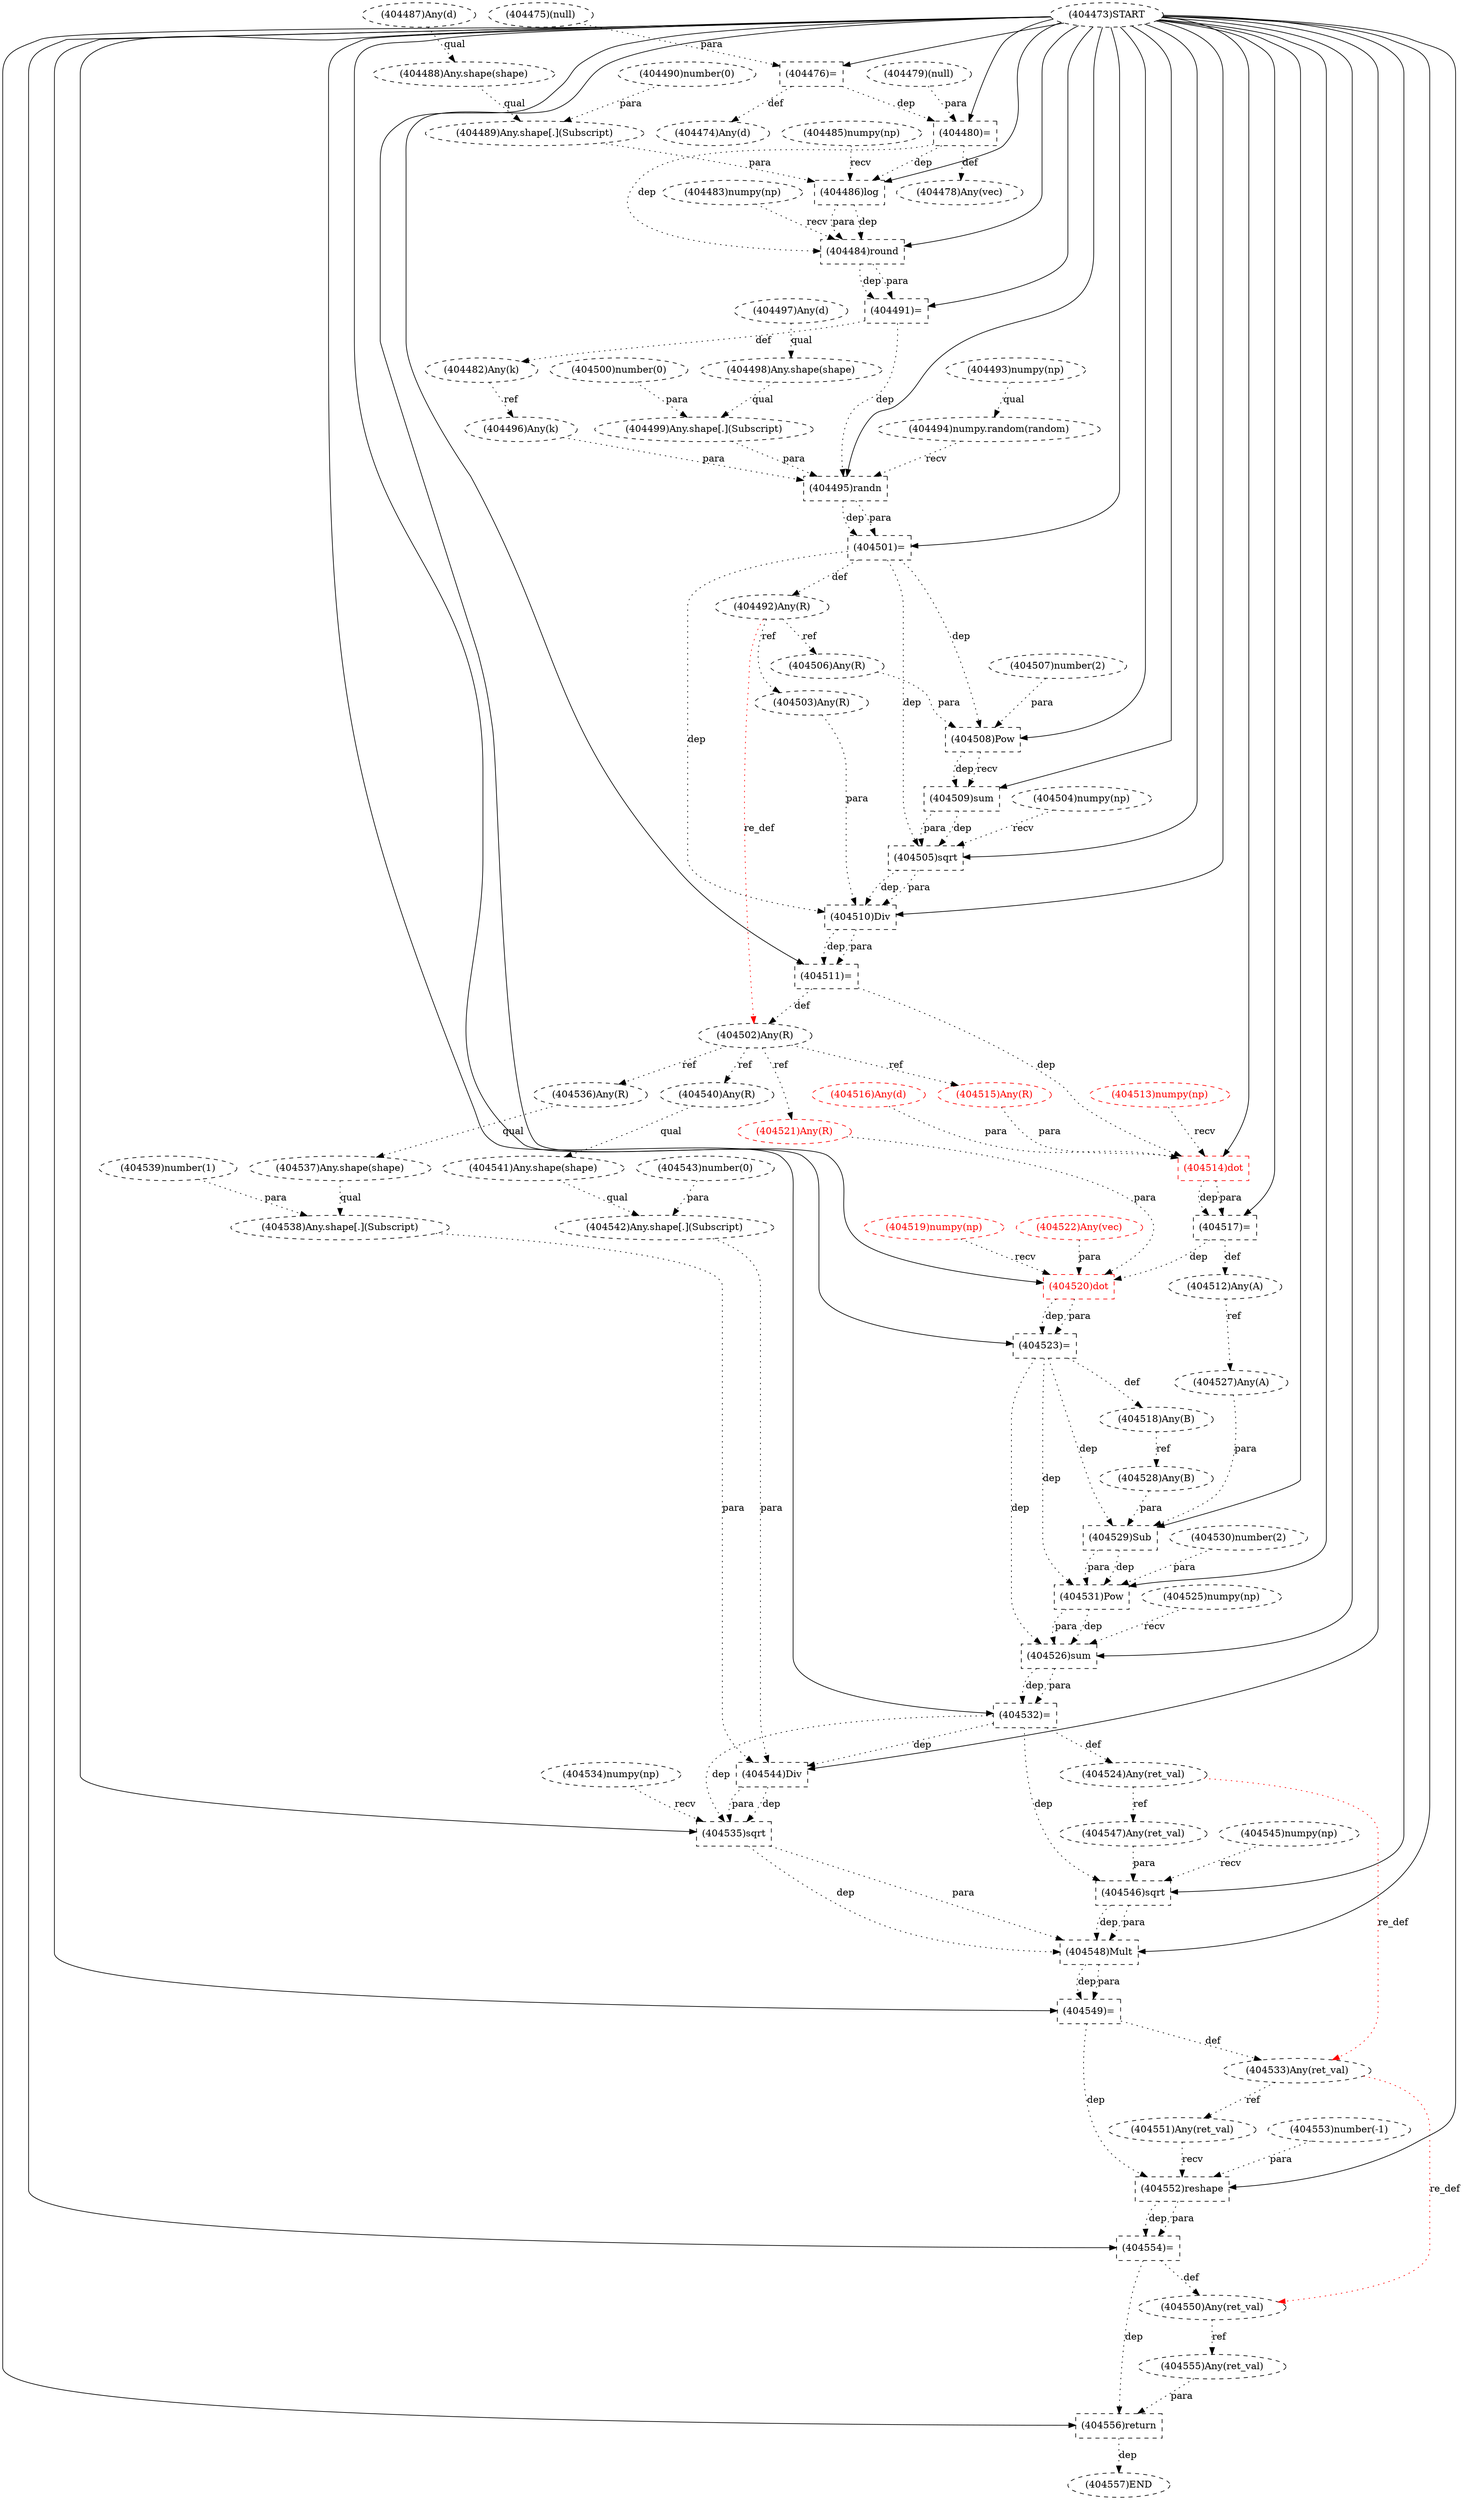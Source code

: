 digraph G {
1 [label="(404474)Any(d)" shape=ellipse style=dashed]
2 [label="(404493)numpy(np)" shape=ellipse style=dashed]
3 [label="(404535)sqrt" shape=box style=dashed]
4 [label="(404543)number(0)" shape=ellipse style=dashed]
5 [label="(404509)sum" shape=box style=dashed]
6 [label="(404523)=" shape=box style=dashed]
7 [label="(404530)number(2)" shape=ellipse style=dashed]
8 [label="(404502)Any(R)" shape=ellipse style=dashed]
9 [label="(404534)numpy(np)" shape=ellipse style=dashed]
10 [label="(404476)=" shape=box style=dashed]
11 [label="(404483)numpy(np)" shape=ellipse style=dashed]
12 [label="(404545)numpy(np)" shape=ellipse style=dashed]
13 [label="(404480)=" shape=box style=dashed]
14 [label="(404508)Pow" shape=box style=dashed]
15 [label="(404550)Any(ret_val)" shape=ellipse style=dashed]
16 [label="(404557)END" style=dashed]
17 [label="(404554)=" shape=box style=dashed]
18 [label="(404497)Any(d)" shape=ellipse style=dashed]
19 [label="(404533)Any(ret_val)" shape=ellipse style=dashed]
20 [label="(404503)Any(R)" shape=ellipse style=dashed]
21 [label="(404553)number(-1)" shape=ellipse style=dashed]
22 [label="(404511)=" shape=box style=dashed]
23 [label="(404501)=" shape=box style=dashed]
24 [label="(404551)Any(ret_val)" shape=ellipse style=dashed]
25 [label="(404537)Any.shape(shape)" shape=ellipse style=dashed]
26 [label="(404491)=" shape=box style=dashed]
27 [label="(404489)Any.shape[.](Subscript)" shape=ellipse style=dashed]
28 [label="(404492)Any(R)" shape=ellipse style=dashed]
29 [label="(404532)=" shape=box style=dashed]
30 [label="(404524)Any(ret_val)" shape=ellipse style=dashed]
31 [label="(404547)Any(ret_val)" shape=ellipse style=dashed]
32 [label="(404513)numpy(np)" shape=ellipse style=dashed color=red fontcolor=red]
33 [label="(404484)round" shape=box style=dashed]
34 [label="(404544)Div" shape=box style=dashed]
35 [label="(404486)log" shape=box style=dashed]
36 [label="(404496)Any(k)" shape=ellipse style=dashed]
37 [label="(404498)Any.shape(shape)" shape=ellipse style=dashed]
38 [label="(404526)sum" shape=box style=dashed]
39 [label="(404528)Any(B)" shape=ellipse style=dashed]
40 [label="(404507)number(2)" shape=ellipse style=dashed]
41 [label="(404487)Any(d)" shape=ellipse style=dashed]
42 [label="(404521)Any(R)" shape=ellipse style=dashed color=red fontcolor=red]
43 [label="(404488)Any.shape(shape)" shape=ellipse style=dashed]
44 [label="(404482)Any(k)" shape=ellipse style=dashed]
45 [label="(404495)randn" shape=box style=dashed]
46 [label="(404517)=" shape=box style=dashed]
47 [label="(404552)reshape" shape=box style=dashed]
48 [label="(404531)Pow" shape=box style=dashed]
49 [label="(404548)Mult" shape=box style=dashed]
50 [label="(404549)=" shape=box style=dashed]
51 [label="(404525)numpy(np)" shape=ellipse style=dashed]
52 [label="(404510)Div" shape=box style=dashed]
53 [label="(404536)Any(R)" shape=ellipse style=dashed]
54 [label="(404538)Any.shape[.](Subscript)" shape=ellipse style=dashed]
55 [label="(404520)dot" shape=box style=dashed color=red fontcolor=red]
56 [label="(404527)Any(A)" shape=ellipse style=dashed]
57 [label="(404541)Any.shape(shape)" shape=ellipse style=dashed]
58 [label="(404542)Any.shape[.](Subscript)" shape=ellipse style=dashed]
59 [label="(404518)Any(B)" shape=ellipse style=dashed]
60 [label="(404475)(null)" shape=ellipse style=dashed]
61 [label="(404478)Any(vec)" shape=ellipse style=dashed]
62 [label="(404546)sqrt" shape=box style=dashed]
63 [label="(404556)return" shape=box style=dashed]
64 [label="(404529)Sub" shape=box style=dashed]
65 [label="(404490)number(0)" shape=ellipse style=dashed]
66 [label="(404539)number(1)" shape=ellipse style=dashed]
67 [label="(404519)numpy(np)" shape=ellipse style=dashed color=red fontcolor=red]
68 [label="(404473)START" style=dashed]
69 [label="(404485)numpy(np)" shape=ellipse style=dashed]
70 [label="(404540)Any(R)" shape=ellipse style=dashed]
71 [label="(404504)numpy(np)" shape=ellipse style=dashed]
72 [label="(404506)Any(R)" shape=ellipse style=dashed]
73 [label="(404555)Any(ret_val)" shape=ellipse style=dashed]
74 [label="(404522)Any(vec)" shape=ellipse style=dashed color=red fontcolor=red]
75 [label="(404500)number(0)" shape=ellipse style=dashed]
76 [label="(404505)sqrt" shape=box style=dashed]
77 [label="(404479)(null)" shape=ellipse style=dashed]
78 [label="(404514)dot" shape=box style=dashed color=red fontcolor=red]
79 [label="(404515)Any(R)" shape=ellipse style=dashed color=red fontcolor=red]
80 [label="(404516)Any(d)" shape=ellipse style=dashed color=red fontcolor=red]
81 [label="(404494)numpy.random(random)" shape=ellipse style=dashed]
82 [label="(404512)Any(A)" shape=ellipse style=dashed]
83 [label="(404499)Any.shape[.](Subscript)" shape=ellipse style=dashed]
10 -> 1 [label="def" style=dotted];
68 -> 3 [label="" style=solid];
9 -> 3 [label="recv" style=dotted];
34 -> 3 [label="dep" style=dotted];
34 -> 3 [label="para" style=dotted];
29 -> 3 [label="dep" style=dotted];
68 -> 5 [label="" style=solid];
14 -> 5 [label="dep" style=dotted];
14 -> 5 [label="recv" style=dotted];
68 -> 6 [label="" style=solid];
55 -> 6 [label="dep" style=dotted];
55 -> 6 [label="para" style=dotted];
22 -> 8 [label="def" style=dotted];
28 -> 8 [label="re_def" style=dotted color=red];
68 -> 10 [label="" style=solid];
60 -> 10 [label="para" style=dotted];
68 -> 13 [label="" style=solid];
77 -> 13 [label="para" style=dotted];
10 -> 13 [label="dep" style=dotted];
68 -> 14 [label="" style=solid];
72 -> 14 [label="para" style=dotted];
40 -> 14 [label="para" style=dotted];
23 -> 14 [label="dep" style=dotted];
17 -> 15 [label="def" style=dotted];
19 -> 15 [label="re_def" style=dotted color=red];
63 -> 16 [label="dep" style=dotted];
68 -> 17 [label="" style=solid];
47 -> 17 [label="dep" style=dotted];
47 -> 17 [label="para" style=dotted];
50 -> 19 [label="def" style=dotted];
30 -> 19 [label="re_def" style=dotted color=red];
28 -> 20 [label="ref" style=dotted];
68 -> 22 [label="" style=solid];
52 -> 22 [label="dep" style=dotted];
52 -> 22 [label="para" style=dotted];
68 -> 23 [label="" style=solid];
45 -> 23 [label="dep" style=dotted];
45 -> 23 [label="para" style=dotted];
19 -> 24 [label="ref" style=dotted];
53 -> 25 [label="qual" style=dotted];
68 -> 26 [label="" style=solid];
33 -> 26 [label="dep" style=dotted];
33 -> 26 [label="para" style=dotted];
43 -> 27 [label="qual" style=dotted];
65 -> 27 [label="para" style=dotted];
23 -> 28 [label="def" style=dotted];
68 -> 29 [label="" style=solid];
38 -> 29 [label="dep" style=dotted];
38 -> 29 [label="para" style=dotted];
29 -> 30 [label="def" style=dotted];
30 -> 31 [label="ref" style=dotted];
68 -> 33 [label="" style=solid];
11 -> 33 [label="recv" style=dotted];
35 -> 33 [label="dep" style=dotted];
35 -> 33 [label="para" style=dotted];
13 -> 33 [label="dep" style=dotted];
68 -> 34 [label="" style=solid];
54 -> 34 [label="para" style=dotted];
58 -> 34 [label="para" style=dotted];
29 -> 34 [label="dep" style=dotted];
68 -> 35 [label="" style=solid];
69 -> 35 [label="recv" style=dotted];
27 -> 35 [label="para" style=dotted];
13 -> 35 [label="dep" style=dotted];
44 -> 36 [label="ref" style=dotted];
18 -> 37 [label="qual" style=dotted];
68 -> 38 [label="" style=solid];
51 -> 38 [label="recv" style=dotted];
48 -> 38 [label="dep" style=dotted];
48 -> 38 [label="para" style=dotted];
6 -> 38 [label="dep" style=dotted];
59 -> 39 [label="ref" style=dotted];
8 -> 42 [label="ref" style=dotted];
41 -> 43 [label="qual" style=dotted];
26 -> 44 [label="def" style=dotted];
68 -> 45 [label="" style=solid];
81 -> 45 [label="recv" style=dotted];
36 -> 45 [label="para" style=dotted];
83 -> 45 [label="para" style=dotted];
26 -> 45 [label="dep" style=dotted];
68 -> 46 [label="" style=solid];
78 -> 46 [label="dep" style=dotted];
78 -> 46 [label="para" style=dotted];
68 -> 47 [label="" style=solid];
24 -> 47 [label="recv" style=dotted];
21 -> 47 [label="para" style=dotted];
50 -> 47 [label="dep" style=dotted];
68 -> 48 [label="" style=solid];
64 -> 48 [label="dep" style=dotted];
64 -> 48 [label="para" style=dotted];
7 -> 48 [label="para" style=dotted];
6 -> 48 [label="dep" style=dotted];
68 -> 49 [label="" style=solid];
3 -> 49 [label="dep" style=dotted];
3 -> 49 [label="para" style=dotted];
62 -> 49 [label="dep" style=dotted];
62 -> 49 [label="para" style=dotted];
68 -> 50 [label="" style=solid];
49 -> 50 [label="dep" style=dotted];
49 -> 50 [label="para" style=dotted];
68 -> 52 [label="" style=solid];
20 -> 52 [label="para" style=dotted];
76 -> 52 [label="dep" style=dotted];
76 -> 52 [label="para" style=dotted];
23 -> 52 [label="dep" style=dotted];
8 -> 53 [label="ref" style=dotted];
25 -> 54 [label="qual" style=dotted];
66 -> 54 [label="para" style=dotted];
68 -> 55 [label="" style=solid];
67 -> 55 [label="recv" style=dotted];
42 -> 55 [label="para" style=dotted];
74 -> 55 [label="para" style=dotted];
46 -> 55 [label="dep" style=dotted];
82 -> 56 [label="ref" style=dotted];
70 -> 57 [label="qual" style=dotted];
57 -> 58 [label="qual" style=dotted];
4 -> 58 [label="para" style=dotted];
6 -> 59 [label="def" style=dotted];
13 -> 61 [label="def" style=dotted];
68 -> 62 [label="" style=solid];
12 -> 62 [label="recv" style=dotted];
31 -> 62 [label="para" style=dotted];
29 -> 62 [label="dep" style=dotted];
68 -> 63 [label="" style=solid];
73 -> 63 [label="para" style=dotted];
17 -> 63 [label="dep" style=dotted];
68 -> 64 [label="" style=solid];
56 -> 64 [label="para" style=dotted];
39 -> 64 [label="para" style=dotted];
6 -> 64 [label="dep" style=dotted];
8 -> 70 [label="ref" style=dotted];
28 -> 72 [label="ref" style=dotted];
15 -> 73 [label="ref" style=dotted];
68 -> 76 [label="" style=solid];
71 -> 76 [label="recv" style=dotted];
5 -> 76 [label="dep" style=dotted];
5 -> 76 [label="para" style=dotted];
23 -> 76 [label="dep" style=dotted];
68 -> 78 [label="" style=solid];
32 -> 78 [label="recv" style=dotted];
79 -> 78 [label="para" style=dotted];
80 -> 78 [label="para" style=dotted];
22 -> 78 [label="dep" style=dotted];
8 -> 79 [label="ref" style=dotted];
2 -> 81 [label="qual" style=dotted];
46 -> 82 [label="def" style=dotted];
37 -> 83 [label="qual" style=dotted];
75 -> 83 [label="para" style=dotted];
}
